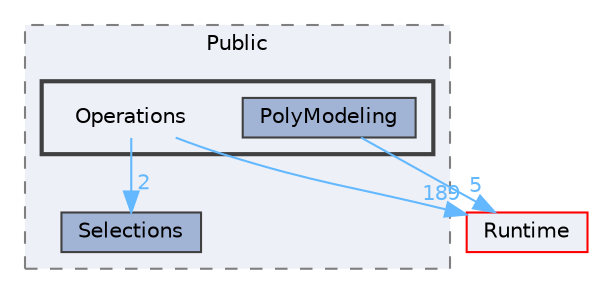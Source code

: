 digraph "Operations"
{
 // INTERACTIVE_SVG=YES
 // LATEX_PDF_SIZE
  bgcolor="transparent";
  edge [fontname=Helvetica,fontsize=10,labelfontname=Helvetica,labelfontsize=10];
  node [fontname=Helvetica,fontsize=10,shape=box,height=0.2,width=0.4];
  compound=true
  subgraph clusterdir_6404c5a9a0994bf983dcc92b0e391279 {
    graph [ bgcolor="#edf0f7", pencolor="grey50", label="Public", fontname=Helvetica,fontsize=10 style="filled,dashed", URL="dir_6404c5a9a0994bf983dcc92b0e391279.html",tooltip=""]
  dir_48a297f12b06bb6b267aef227e74522b [label="Selections", fillcolor="#a2b4d6", color="grey25", style="filled", URL="dir_48a297f12b06bb6b267aef227e74522b.html",tooltip=""];
  subgraph clusterdir_429e60991d2540cd5a526655833b2b7d {
    graph [ bgcolor="#edf0f7", pencolor="grey25", label="", fontname=Helvetica,fontsize=10 style="filled,bold", URL="dir_429e60991d2540cd5a526655833b2b7d.html",tooltip=""]
    dir_429e60991d2540cd5a526655833b2b7d [shape=plaintext, label="Operations"];
  dir_a86dffe28ebf7db44c5986e10a1afd01 [label="PolyModeling", fillcolor="#a2b4d6", color="grey25", style="filled", URL="dir_a86dffe28ebf7db44c5986e10a1afd01.html",tooltip=""];
  }
  }
  dir_7536b172fbd480bfd146a1b1acd6856b [label="Runtime", fillcolor="#edf0f7", color="red", style="filled", URL="dir_7536b172fbd480bfd146a1b1acd6856b.html",tooltip=""];
  dir_429e60991d2540cd5a526655833b2b7d->dir_48a297f12b06bb6b267aef227e74522b [headlabel="2", labeldistance=1.5 headhref="dir_000702_001006.html" href="dir_000702_001006.html" color="steelblue1" fontcolor="steelblue1"];
  dir_429e60991d2540cd5a526655833b2b7d->dir_7536b172fbd480bfd146a1b1acd6856b [headlabel="189", labeldistance=1.5 headhref="dir_000702_000984.html" href="dir_000702_000984.html" color="steelblue1" fontcolor="steelblue1"];
  dir_a86dffe28ebf7db44c5986e10a1afd01->dir_7536b172fbd480bfd146a1b1acd6856b [headlabel="5", labeldistance=1.5 headhref="dir_000760_000984.html" href="dir_000760_000984.html" color="steelblue1" fontcolor="steelblue1"];
}
